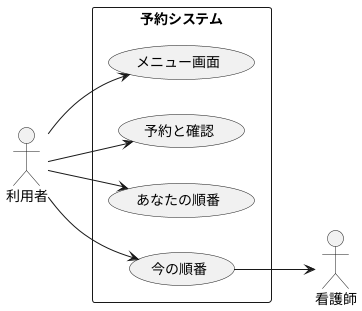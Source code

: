 @startuml 演習6-3
left to right direction
actor 利用者
actor 看護師
rectangle 予約システム{
usecase メニュー画面
usecase 予約と確認
usecase あなたの順番
usecase 今の順番
}
利用者 --> メニュー画面
利用者 --> 予約と確認
利用者 --> あなたの順番
利用者 --> 今の順番
今の順番 --> 看護師 
@enduml